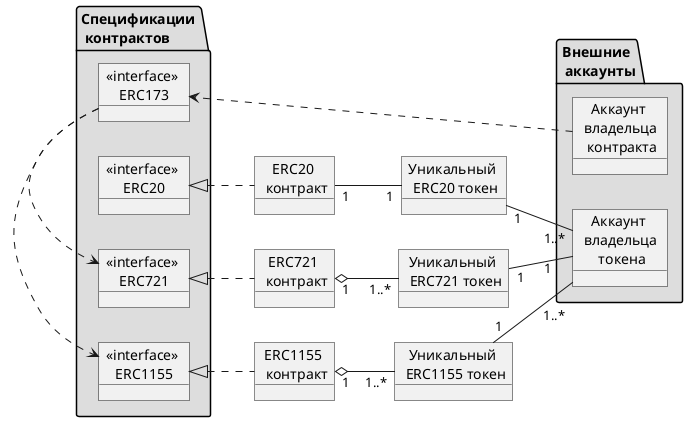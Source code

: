@startuml
left to right direction

object "ERC20 \n контракт" as erc20_c
object "ERC721 \n контракт" as erc721_c
object "ERC1155 \n контракт" as erc1155_c

object "Уникальный \n ERC20 токен" as token_20
object "Уникальный \n ERC721 токен" as token_721
object "Уникальный \n ERC1155 токен" as token_1155

package "Спецификации \n контрактов        " as erc #DDDDDD {
    object "«interface» \nERC20" as erc20
    object "«interface» \nERC721" as erc721
    object "«interface» \nERC1155" as erc1155
    object "«interface» \nERC173" as erc173
    erc173 .> erc721
    erc173 .> erc1155
}

package "Внешние \n аккаунты" as wallet #DDDDDD {
    object "Аккаунт \n владельца \n токена" as token_owner
    object "Аккаунт \n владельца \n контракта" as contract_owner
}

erc20 <|.. erc20_c
erc721 <|.. erc721_c
erc1155 <|.. erc1155_c

erc20_c "1" -- "1" token_20
erc721_c "1" o-- "1..*" token_721
erc1155_c "1" o-- "1..*" token_1155

token_20 "1" -- "1..*" token_owner
token_721 "1" --- "1    " token_owner
token_1155 "1" -- "\n    1..*" token_owner

token_20 -r[hidden]- token_721
token_721 -r[hidden]- token_1155
token_1155 -r[hidden]- token_20

contract_owner .> erc173

@enduml
